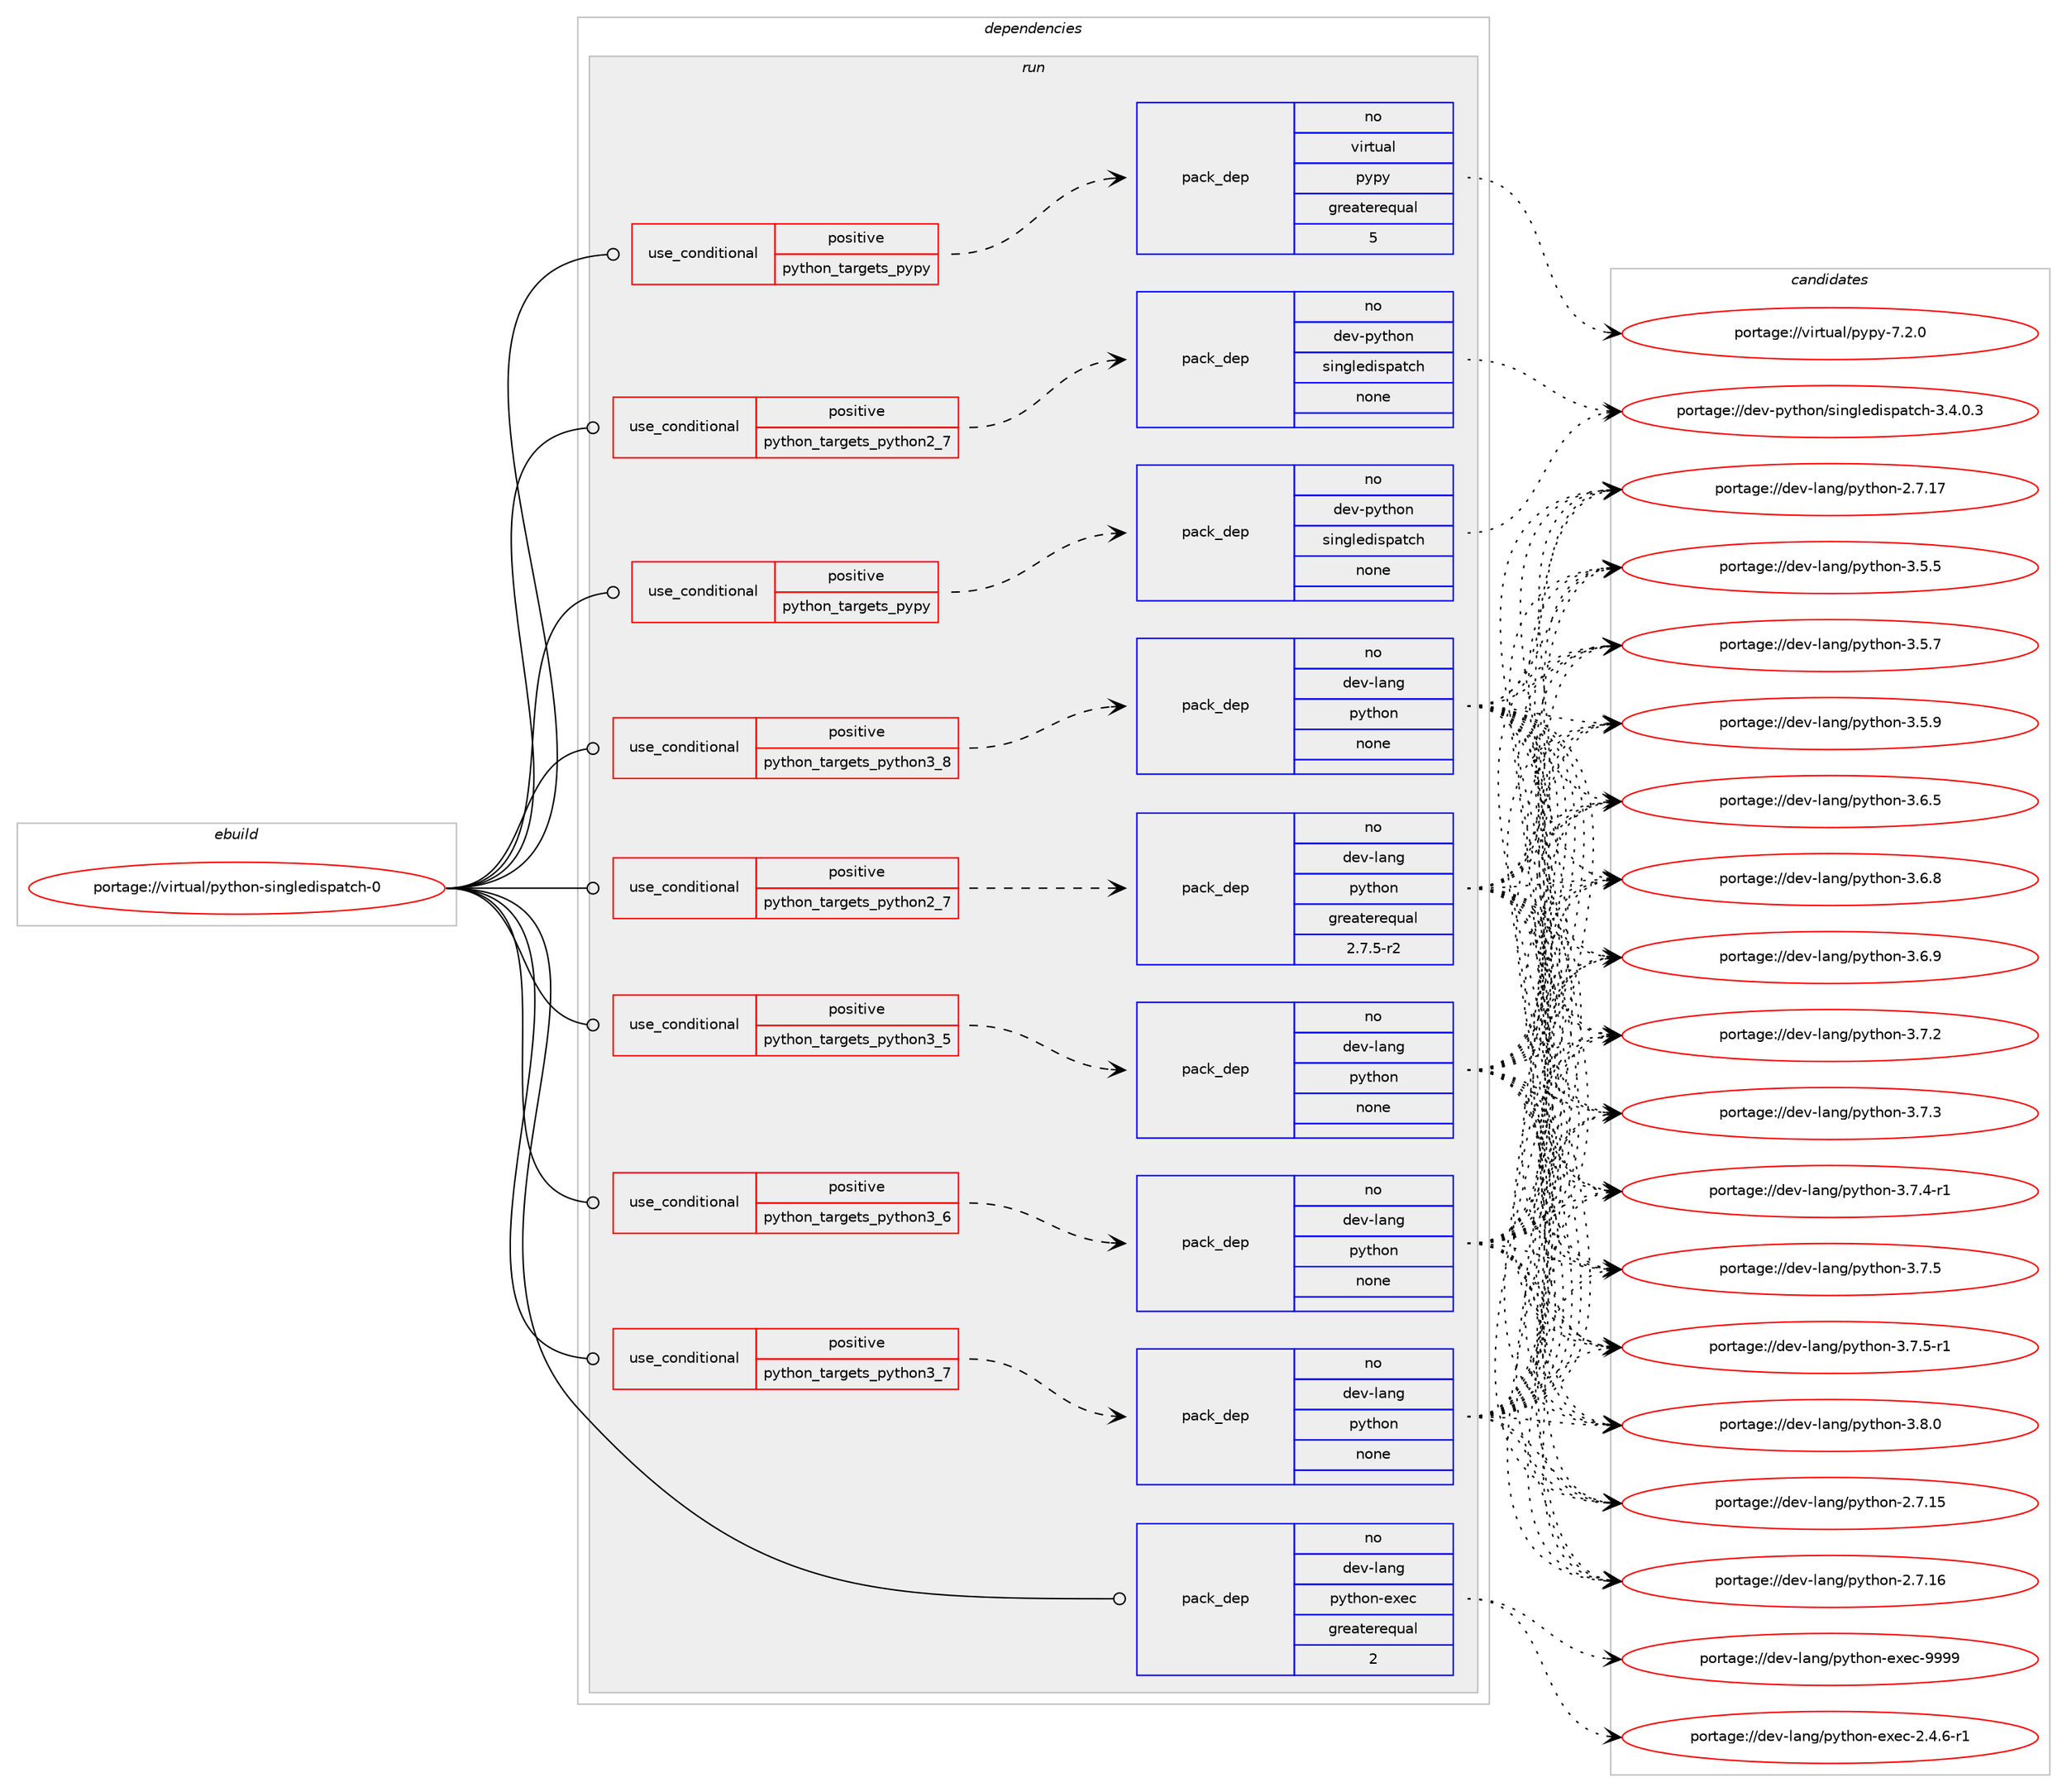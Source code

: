 digraph prolog {

# *************
# Graph options
# *************

newrank=true;
concentrate=true;
compound=true;
graph [rankdir=LR,fontname=Helvetica,fontsize=10,ranksep=1.5];#, ranksep=2.5, nodesep=0.2];
edge  [arrowhead=vee];
node  [fontname=Helvetica,fontsize=10];

# **********
# The ebuild
# **********

subgraph cluster_leftcol {
color=gray;
rank=same;
label=<<i>ebuild</i>>;
id [label="portage://virtual/python-singledispatch-0", color=red, width=4, href="../virtual/python-singledispatch-0.svg"];
}

# ****************
# The dependencies
# ****************

subgraph cluster_midcol {
color=gray;
label=<<i>dependencies</i>>;
subgraph cluster_compile {
fillcolor="#eeeeee";
style=filled;
label=<<i>compile</i>>;
}
subgraph cluster_compileandrun {
fillcolor="#eeeeee";
style=filled;
label=<<i>compile and run</i>>;
}
subgraph cluster_run {
fillcolor="#eeeeee";
style=filled;
label=<<i>run</i>>;
subgraph cond105089 {
dependency436038 [label=<<TABLE BORDER="0" CELLBORDER="1" CELLSPACING="0" CELLPADDING="4"><TR><TD ROWSPAN="3" CELLPADDING="10">use_conditional</TD></TR><TR><TD>positive</TD></TR><TR><TD>python_targets_pypy</TD></TR></TABLE>>, shape=none, color=red];
subgraph pack323275 {
dependency436039 [label=<<TABLE BORDER="0" CELLBORDER="1" CELLSPACING="0" CELLPADDING="4" WIDTH="220"><TR><TD ROWSPAN="6" CELLPADDING="30">pack_dep</TD></TR><TR><TD WIDTH="110">no</TD></TR><TR><TD>dev-python</TD></TR><TR><TD>singledispatch</TD></TR><TR><TD>none</TD></TR><TR><TD></TD></TR></TABLE>>, shape=none, color=blue];
}
dependency436038:e -> dependency436039:w [weight=20,style="dashed",arrowhead="vee"];
}
id:e -> dependency436038:w [weight=20,style="solid",arrowhead="odot"];
subgraph cond105090 {
dependency436040 [label=<<TABLE BORDER="0" CELLBORDER="1" CELLSPACING="0" CELLPADDING="4"><TR><TD ROWSPAN="3" CELLPADDING="10">use_conditional</TD></TR><TR><TD>positive</TD></TR><TR><TD>python_targets_pypy</TD></TR></TABLE>>, shape=none, color=red];
subgraph pack323276 {
dependency436041 [label=<<TABLE BORDER="0" CELLBORDER="1" CELLSPACING="0" CELLPADDING="4" WIDTH="220"><TR><TD ROWSPAN="6" CELLPADDING="30">pack_dep</TD></TR><TR><TD WIDTH="110">no</TD></TR><TR><TD>virtual</TD></TR><TR><TD>pypy</TD></TR><TR><TD>greaterequal</TD></TR><TR><TD>5</TD></TR></TABLE>>, shape=none, color=blue];
}
dependency436040:e -> dependency436041:w [weight=20,style="dashed",arrowhead="vee"];
}
id:e -> dependency436040:w [weight=20,style="solid",arrowhead="odot"];
subgraph cond105091 {
dependency436042 [label=<<TABLE BORDER="0" CELLBORDER="1" CELLSPACING="0" CELLPADDING="4"><TR><TD ROWSPAN="3" CELLPADDING="10">use_conditional</TD></TR><TR><TD>positive</TD></TR><TR><TD>python_targets_python2_7</TD></TR></TABLE>>, shape=none, color=red];
subgraph pack323277 {
dependency436043 [label=<<TABLE BORDER="0" CELLBORDER="1" CELLSPACING="0" CELLPADDING="4" WIDTH="220"><TR><TD ROWSPAN="6" CELLPADDING="30">pack_dep</TD></TR><TR><TD WIDTH="110">no</TD></TR><TR><TD>dev-lang</TD></TR><TR><TD>python</TD></TR><TR><TD>greaterequal</TD></TR><TR><TD>2.7.5-r2</TD></TR></TABLE>>, shape=none, color=blue];
}
dependency436042:e -> dependency436043:w [weight=20,style="dashed",arrowhead="vee"];
}
id:e -> dependency436042:w [weight=20,style="solid",arrowhead="odot"];
subgraph cond105092 {
dependency436044 [label=<<TABLE BORDER="0" CELLBORDER="1" CELLSPACING="0" CELLPADDING="4"><TR><TD ROWSPAN="3" CELLPADDING="10">use_conditional</TD></TR><TR><TD>positive</TD></TR><TR><TD>python_targets_python2_7</TD></TR></TABLE>>, shape=none, color=red];
subgraph pack323278 {
dependency436045 [label=<<TABLE BORDER="0" CELLBORDER="1" CELLSPACING="0" CELLPADDING="4" WIDTH="220"><TR><TD ROWSPAN="6" CELLPADDING="30">pack_dep</TD></TR><TR><TD WIDTH="110">no</TD></TR><TR><TD>dev-python</TD></TR><TR><TD>singledispatch</TD></TR><TR><TD>none</TD></TR><TR><TD></TD></TR></TABLE>>, shape=none, color=blue];
}
dependency436044:e -> dependency436045:w [weight=20,style="dashed",arrowhead="vee"];
}
id:e -> dependency436044:w [weight=20,style="solid",arrowhead="odot"];
subgraph cond105093 {
dependency436046 [label=<<TABLE BORDER="0" CELLBORDER="1" CELLSPACING="0" CELLPADDING="4"><TR><TD ROWSPAN="3" CELLPADDING="10">use_conditional</TD></TR><TR><TD>positive</TD></TR><TR><TD>python_targets_python3_5</TD></TR></TABLE>>, shape=none, color=red];
subgraph pack323279 {
dependency436047 [label=<<TABLE BORDER="0" CELLBORDER="1" CELLSPACING="0" CELLPADDING="4" WIDTH="220"><TR><TD ROWSPAN="6" CELLPADDING="30">pack_dep</TD></TR><TR><TD WIDTH="110">no</TD></TR><TR><TD>dev-lang</TD></TR><TR><TD>python</TD></TR><TR><TD>none</TD></TR><TR><TD></TD></TR></TABLE>>, shape=none, color=blue];
}
dependency436046:e -> dependency436047:w [weight=20,style="dashed",arrowhead="vee"];
}
id:e -> dependency436046:w [weight=20,style="solid",arrowhead="odot"];
subgraph cond105094 {
dependency436048 [label=<<TABLE BORDER="0" CELLBORDER="1" CELLSPACING="0" CELLPADDING="4"><TR><TD ROWSPAN="3" CELLPADDING="10">use_conditional</TD></TR><TR><TD>positive</TD></TR><TR><TD>python_targets_python3_6</TD></TR></TABLE>>, shape=none, color=red];
subgraph pack323280 {
dependency436049 [label=<<TABLE BORDER="0" CELLBORDER="1" CELLSPACING="0" CELLPADDING="4" WIDTH="220"><TR><TD ROWSPAN="6" CELLPADDING="30">pack_dep</TD></TR><TR><TD WIDTH="110">no</TD></TR><TR><TD>dev-lang</TD></TR><TR><TD>python</TD></TR><TR><TD>none</TD></TR><TR><TD></TD></TR></TABLE>>, shape=none, color=blue];
}
dependency436048:e -> dependency436049:w [weight=20,style="dashed",arrowhead="vee"];
}
id:e -> dependency436048:w [weight=20,style="solid",arrowhead="odot"];
subgraph cond105095 {
dependency436050 [label=<<TABLE BORDER="0" CELLBORDER="1" CELLSPACING="0" CELLPADDING="4"><TR><TD ROWSPAN="3" CELLPADDING="10">use_conditional</TD></TR><TR><TD>positive</TD></TR><TR><TD>python_targets_python3_7</TD></TR></TABLE>>, shape=none, color=red];
subgraph pack323281 {
dependency436051 [label=<<TABLE BORDER="0" CELLBORDER="1" CELLSPACING="0" CELLPADDING="4" WIDTH="220"><TR><TD ROWSPAN="6" CELLPADDING="30">pack_dep</TD></TR><TR><TD WIDTH="110">no</TD></TR><TR><TD>dev-lang</TD></TR><TR><TD>python</TD></TR><TR><TD>none</TD></TR><TR><TD></TD></TR></TABLE>>, shape=none, color=blue];
}
dependency436050:e -> dependency436051:w [weight=20,style="dashed",arrowhead="vee"];
}
id:e -> dependency436050:w [weight=20,style="solid",arrowhead="odot"];
subgraph cond105096 {
dependency436052 [label=<<TABLE BORDER="0" CELLBORDER="1" CELLSPACING="0" CELLPADDING="4"><TR><TD ROWSPAN="3" CELLPADDING="10">use_conditional</TD></TR><TR><TD>positive</TD></TR><TR><TD>python_targets_python3_8</TD></TR></TABLE>>, shape=none, color=red];
subgraph pack323282 {
dependency436053 [label=<<TABLE BORDER="0" CELLBORDER="1" CELLSPACING="0" CELLPADDING="4" WIDTH="220"><TR><TD ROWSPAN="6" CELLPADDING="30">pack_dep</TD></TR><TR><TD WIDTH="110">no</TD></TR><TR><TD>dev-lang</TD></TR><TR><TD>python</TD></TR><TR><TD>none</TD></TR><TR><TD></TD></TR></TABLE>>, shape=none, color=blue];
}
dependency436052:e -> dependency436053:w [weight=20,style="dashed",arrowhead="vee"];
}
id:e -> dependency436052:w [weight=20,style="solid",arrowhead="odot"];
subgraph pack323283 {
dependency436054 [label=<<TABLE BORDER="0" CELLBORDER="1" CELLSPACING="0" CELLPADDING="4" WIDTH="220"><TR><TD ROWSPAN="6" CELLPADDING="30">pack_dep</TD></TR><TR><TD WIDTH="110">no</TD></TR><TR><TD>dev-lang</TD></TR><TR><TD>python-exec</TD></TR><TR><TD>greaterequal</TD></TR><TR><TD>2</TD></TR></TABLE>>, shape=none, color=blue];
}
id:e -> dependency436054:w [weight=20,style="solid",arrowhead="odot"];
}
}

# **************
# The candidates
# **************

subgraph cluster_choices {
rank=same;
color=gray;
label=<<i>candidates</i>>;

subgraph choice323275 {
color=black;
nodesep=1;
choiceportage100101118451121211161041111104711510511010310810110010511511297116991044551465246484651 [label="portage://dev-python/singledispatch-3.4.0.3", color=red, width=4,href="../dev-python/singledispatch-3.4.0.3.svg"];
dependency436039:e -> choiceportage100101118451121211161041111104711510511010310810110010511511297116991044551465246484651:w [style=dotted,weight="100"];
}
subgraph choice323276 {
color=black;
nodesep=1;
choiceportage1181051141161179710847112121112121455546504648 [label="portage://virtual/pypy-7.2.0", color=red, width=4,href="../virtual/pypy-7.2.0.svg"];
dependency436041:e -> choiceportage1181051141161179710847112121112121455546504648:w [style=dotted,weight="100"];
}
subgraph choice323277 {
color=black;
nodesep=1;
choiceportage10010111845108971101034711212111610411111045504655464953 [label="portage://dev-lang/python-2.7.15", color=red, width=4,href="../dev-lang/python-2.7.15.svg"];
choiceportage10010111845108971101034711212111610411111045504655464954 [label="portage://dev-lang/python-2.7.16", color=red, width=4,href="../dev-lang/python-2.7.16.svg"];
choiceportage10010111845108971101034711212111610411111045504655464955 [label="portage://dev-lang/python-2.7.17", color=red, width=4,href="../dev-lang/python-2.7.17.svg"];
choiceportage100101118451089711010347112121116104111110455146534653 [label="portage://dev-lang/python-3.5.5", color=red, width=4,href="../dev-lang/python-3.5.5.svg"];
choiceportage100101118451089711010347112121116104111110455146534655 [label="portage://dev-lang/python-3.5.7", color=red, width=4,href="../dev-lang/python-3.5.7.svg"];
choiceportage100101118451089711010347112121116104111110455146534657 [label="portage://dev-lang/python-3.5.9", color=red, width=4,href="../dev-lang/python-3.5.9.svg"];
choiceportage100101118451089711010347112121116104111110455146544653 [label="portage://dev-lang/python-3.6.5", color=red, width=4,href="../dev-lang/python-3.6.5.svg"];
choiceportage100101118451089711010347112121116104111110455146544656 [label="portage://dev-lang/python-3.6.8", color=red, width=4,href="../dev-lang/python-3.6.8.svg"];
choiceportage100101118451089711010347112121116104111110455146544657 [label="portage://dev-lang/python-3.6.9", color=red, width=4,href="../dev-lang/python-3.6.9.svg"];
choiceportage100101118451089711010347112121116104111110455146554650 [label="portage://dev-lang/python-3.7.2", color=red, width=4,href="../dev-lang/python-3.7.2.svg"];
choiceportage100101118451089711010347112121116104111110455146554651 [label="portage://dev-lang/python-3.7.3", color=red, width=4,href="../dev-lang/python-3.7.3.svg"];
choiceportage1001011184510897110103471121211161041111104551465546524511449 [label="portage://dev-lang/python-3.7.4-r1", color=red, width=4,href="../dev-lang/python-3.7.4-r1.svg"];
choiceportage100101118451089711010347112121116104111110455146554653 [label="portage://dev-lang/python-3.7.5", color=red, width=4,href="../dev-lang/python-3.7.5.svg"];
choiceportage1001011184510897110103471121211161041111104551465546534511449 [label="portage://dev-lang/python-3.7.5-r1", color=red, width=4,href="../dev-lang/python-3.7.5-r1.svg"];
choiceportage100101118451089711010347112121116104111110455146564648 [label="portage://dev-lang/python-3.8.0", color=red, width=4,href="../dev-lang/python-3.8.0.svg"];
dependency436043:e -> choiceportage10010111845108971101034711212111610411111045504655464953:w [style=dotted,weight="100"];
dependency436043:e -> choiceportage10010111845108971101034711212111610411111045504655464954:w [style=dotted,weight="100"];
dependency436043:e -> choiceportage10010111845108971101034711212111610411111045504655464955:w [style=dotted,weight="100"];
dependency436043:e -> choiceportage100101118451089711010347112121116104111110455146534653:w [style=dotted,weight="100"];
dependency436043:e -> choiceportage100101118451089711010347112121116104111110455146534655:w [style=dotted,weight="100"];
dependency436043:e -> choiceportage100101118451089711010347112121116104111110455146534657:w [style=dotted,weight="100"];
dependency436043:e -> choiceportage100101118451089711010347112121116104111110455146544653:w [style=dotted,weight="100"];
dependency436043:e -> choiceportage100101118451089711010347112121116104111110455146544656:w [style=dotted,weight="100"];
dependency436043:e -> choiceportage100101118451089711010347112121116104111110455146544657:w [style=dotted,weight="100"];
dependency436043:e -> choiceportage100101118451089711010347112121116104111110455146554650:w [style=dotted,weight="100"];
dependency436043:e -> choiceportage100101118451089711010347112121116104111110455146554651:w [style=dotted,weight="100"];
dependency436043:e -> choiceportage1001011184510897110103471121211161041111104551465546524511449:w [style=dotted,weight="100"];
dependency436043:e -> choiceportage100101118451089711010347112121116104111110455146554653:w [style=dotted,weight="100"];
dependency436043:e -> choiceportage1001011184510897110103471121211161041111104551465546534511449:w [style=dotted,weight="100"];
dependency436043:e -> choiceportage100101118451089711010347112121116104111110455146564648:w [style=dotted,weight="100"];
}
subgraph choice323278 {
color=black;
nodesep=1;
choiceportage100101118451121211161041111104711510511010310810110010511511297116991044551465246484651 [label="portage://dev-python/singledispatch-3.4.0.3", color=red, width=4,href="../dev-python/singledispatch-3.4.0.3.svg"];
dependency436045:e -> choiceportage100101118451121211161041111104711510511010310810110010511511297116991044551465246484651:w [style=dotted,weight="100"];
}
subgraph choice323279 {
color=black;
nodesep=1;
choiceportage10010111845108971101034711212111610411111045504655464953 [label="portage://dev-lang/python-2.7.15", color=red, width=4,href="../dev-lang/python-2.7.15.svg"];
choiceportage10010111845108971101034711212111610411111045504655464954 [label="portage://dev-lang/python-2.7.16", color=red, width=4,href="../dev-lang/python-2.7.16.svg"];
choiceportage10010111845108971101034711212111610411111045504655464955 [label="portage://dev-lang/python-2.7.17", color=red, width=4,href="../dev-lang/python-2.7.17.svg"];
choiceportage100101118451089711010347112121116104111110455146534653 [label="portage://dev-lang/python-3.5.5", color=red, width=4,href="../dev-lang/python-3.5.5.svg"];
choiceportage100101118451089711010347112121116104111110455146534655 [label="portage://dev-lang/python-3.5.7", color=red, width=4,href="../dev-lang/python-3.5.7.svg"];
choiceportage100101118451089711010347112121116104111110455146534657 [label="portage://dev-lang/python-3.5.9", color=red, width=4,href="../dev-lang/python-3.5.9.svg"];
choiceportage100101118451089711010347112121116104111110455146544653 [label="portage://dev-lang/python-3.6.5", color=red, width=4,href="../dev-lang/python-3.6.5.svg"];
choiceportage100101118451089711010347112121116104111110455146544656 [label="portage://dev-lang/python-3.6.8", color=red, width=4,href="../dev-lang/python-3.6.8.svg"];
choiceportage100101118451089711010347112121116104111110455146544657 [label="portage://dev-lang/python-3.6.9", color=red, width=4,href="../dev-lang/python-3.6.9.svg"];
choiceportage100101118451089711010347112121116104111110455146554650 [label="portage://dev-lang/python-3.7.2", color=red, width=4,href="../dev-lang/python-3.7.2.svg"];
choiceportage100101118451089711010347112121116104111110455146554651 [label="portage://dev-lang/python-3.7.3", color=red, width=4,href="../dev-lang/python-3.7.3.svg"];
choiceportage1001011184510897110103471121211161041111104551465546524511449 [label="portage://dev-lang/python-3.7.4-r1", color=red, width=4,href="../dev-lang/python-3.7.4-r1.svg"];
choiceportage100101118451089711010347112121116104111110455146554653 [label="portage://dev-lang/python-3.7.5", color=red, width=4,href="../dev-lang/python-3.7.5.svg"];
choiceportage1001011184510897110103471121211161041111104551465546534511449 [label="portage://dev-lang/python-3.7.5-r1", color=red, width=4,href="../dev-lang/python-3.7.5-r1.svg"];
choiceportage100101118451089711010347112121116104111110455146564648 [label="portage://dev-lang/python-3.8.0", color=red, width=4,href="../dev-lang/python-3.8.0.svg"];
dependency436047:e -> choiceportage10010111845108971101034711212111610411111045504655464953:w [style=dotted,weight="100"];
dependency436047:e -> choiceportage10010111845108971101034711212111610411111045504655464954:w [style=dotted,weight="100"];
dependency436047:e -> choiceportage10010111845108971101034711212111610411111045504655464955:w [style=dotted,weight="100"];
dependency436047:e -> choiceportage100101118451089711010347112121116104111110455146534653:w [style=dotted,weight="100"];
dependency436047:e -> choiceportage100101118451089711010347112121116104111110455146534655:w [style=dotted,weight="100"];
dependency436047:e -> choiceportage100101118451089711010347112121116104111110455146534657:w [style=dotted,weight="100"];
dependency436047:e -> choiceportage100101118451089711010347112121116104111110455146544653:w [style=dotted,weight="100"];
dependency436047:e -> choiceportage100101118451089711010347112121116104111110455146544656:w [style=dotted,weight="100"];
dependency436047:e -> choiceportage100101118451089711010347112121116104111110455146544657:w [style=dotted,weight="100"];
dependency436047:e -> choiceportage100101118451089711010347112121116104111110455146554650:w [style=dotted,weight="100"];
dependency436047:e -> choiceportage100101118451089711010347112121116104111110455146554651:w [style=dotted,weight="100"];
dependency436047:e -> choiceportage1001011184510897110103471121211161041111104551465546524511449:w [style=dotted,weight="100"];
dependency436047:e -> choiceportage100101118451089711010347112121116104111110455146554653:w [style=dotted,weight="100"];
dependency436047:e -> choiceportage1001011184510897110103471121211161041111104551465546534511449:w [style=dotted,weight="100"];
dependency436047:e -> choiceportage100101118451089711010347112121116104111110455146564648:w [style=dotted,weight="100"];
}
subgraph choice323280 {
color=black;
nodesep=1;
choiceportage10010111845108971101034711212111610411111045504655464953 [label="portage://dev-lang/python-2.7.15", color=red, width=4,href="../dev-lang/python-2.7.15.svg"];
choiceportage10010111845108971101034711212111610411111045504655464954 [label="portage://dev-lang/python-2.7.16", color=red, width=4,href="../dev-lang/python-2.7.16.svg"];
choiceportage10010111845108971101034711212111610411111045504655464955 [label="portage://dev-lang/python-2.7.17", color=red, width=4,href="../dev-lang/python-2.7.17.svg"];
choiceportage100101118451089711010347112121116104111110455146534653 [label="portage://dev-lang/python-3.5.5", color=red, width=4,href="../dev-lang/python-3.5.5.svg"];
choiceportage100101118451089711010347112121116104111110455146534655 [label="portage://dev-lang/python-3.5.7", color=red, width=4,href="../dev-lang/python-3.5.7.svg"];
choiceportage100101118451089711010347112121116104111110455146534657 [label="portage://dev-lang/python-3.5.9", color=red, width=4,href="../dev-lang/python-3.5.9.svg"];
choiceportage100101118451089711010347112121116104111110455146544653 [label="portage://dev-lang/python-3.6.5", color=red, width=4,href="../dev-lang/python-3.6.5.svg"];
choiceportage100101118451089711010347112121116104111110455146544656 [label="portage://dev-lang/python-3.6.8", color=red, width=4,href="../dev-lang/python-3.6.8.svg"];
choiceportage100101118451089711010347112121116104111110455146544657 [label="portage://dev-lang/python-3.6.9", color=red, width=4,href="../dev-lang/python-3.6.9.svg"];
choiceportage100101118451089711010347112121116104111110455146554650 [label="portage://dev-lang/python-3.7.2", color=red, width=4,href="../dev-lang/python-3.7.2.svg"];
choiceportage100101118451089711010347112121116104111110455146554651 [label="portage://dev-lang/python-3.7.3", color=red, width=4,href="../dev-lang/python-3.7.3.svg"];
choiceportage1001011184510897110103471121211161041111104551465546524511449 [label="portage://dev-lang/python-3.7.4-r1", color=red, width=4,href="../dev-lang/python-3.7.4-r1.svg"];
choiceportage100101118451089711010347112121116104111110455146554653 [label="portage://dev-lang/python-3.7.5", color=red, width=4,href="../dev-lang/python-3.7.5.svg"];
choiceportage1001011184510897110103471121211161041111104551465546534511449 [label="portage://dev-lang/python-3.7.5-r1", color=red, width=4,href="../dev-lang/python-3.7.5-r1.svg"];
choiceportage100101118451089711010347112121116104111110455146564648 [label="portage://dev-lang/python-3.8.0", color=red, width=4,href="../dev-lang/python-3.8.0.svg"];
dependency436049:e -> choiceportage10010111845108971101034711212111610411111045504655464953:w [style=dotted,weight="100"];
dependency436049:e -> choiceportage10010111845108971101034711212111610411111045504655464954:w [style=dotted,weight="100"];
dependency436049:e -> choiceportage10010111845108971101034711212111610411111045504655464955:w [style=dotted,weight="100"];
dependency436049:e -> choiceportage100101118451089711010347112121116104111110455146534653:w [style=dotted,weight="100"];
dependency436049:e -> choiceportage100101118451089711010347112121116104111110455146534655:w [style=dotted,weight="100"];
dependency436049:e -> choiceportage100101118451089711010347112121116104111110455146534657:w [style=dotted,weight="100"];
dependency436049:e -> choiceportage100101118451089711010347112121116104111110455146544653:w [style=dotted,weight="100"];
dependency436049:e -> choiceportage100101118451089711010347112121116104111110455146544656:w [style=dotted,weight="100"];
dependency436049:e -> choiceportage100101118451089711010347112121116104111110455146544657:w [style=dotted,weight="100"];
dependency436049:e -> choiceportage100101118451089711010347112121116104111110455146554650:w [style=dotted,weight="100"];
dependency436049:e -> choiceportage100101118451089711010347112121116104111110455146554651:w [style=dotted,weight="100"];
dependency436049:e -> choiceportage1001011184510897110103471121211161041111104551465546524511449:w [style=dotted,weight="100"];
dependency436049:e -> choiceportage100101118451089711010347112121116104111110455146554653:w [style=dotted,weight="100"];
dependency436049:e -> choiceportage1001011184510897110103471121211161041111104551465546534511449:w [style=dotted,weight="100"];
dependency436049:e -> choiceportage100101118451089711010347112121116104111110455146564648:w [style=dotted,weight="100"];
}
subgraph choice323281 {
color=black;
nodesep=1;
choiceportage10010111845108971101034711212111610411111045504655464953 [label="portage://dev-lang/python-2.7.15", color=red, width=4,href="../dev-lang/python-2.7.15.svg"];
choiceportage10010111845108971101034711212111610411111045504655464954 [label="portage://dev-lang/python-2.7.16", color=red, width=4,href="../dev-lang/python-2.7.16.svg"];
choiceportage10010111845108971101034711212111610411111045504655464955 [label="portage://dev-lang/python-2.7.17", color=red, width=4,href="../dev-lang/python-2.7.17.svg"];
choiceportage100101118451089711010347112121116104111110455146534653 [label="portage://dev-lang/python-3.5.5", color=red, width=4,href="../dev-lang/python-3.5.5.svg"];
choiceportage100101118451089711010347112121116104111110455146534655 [label="portage://dev-lang/python-3.5.7", color=red, width=4,href="../dev-lang/python-3.5.7.svg"];
choiceportage100101118451089711010347112121116104111110455146534657 [label="portage://dev-lang/python-3.5.9", color=red, width=4,href="../dev-lang/python-3.5.9.svg"];
choiceportage100101118451089711010347112121116104111110455146544653 [label="portage://dev-lang/python-3.6.5", color=red, width=4,href="../dev-lang/python-3.6.5.svg"];
choiceportage100101118451089711010347112121116104111110455146544656 [label="portage://dev-lang/python-3.6.8", color=red, width=4,href="../dev-lang/python-3.6.8.svg"];
choiceportage100101118451089711010347112121116104111110455146544657 [label="portage://dev-lang/python-3.6.9", color=red, width=4,href="../dev-lang/python-3.6.9.svg"];
choiceportage100101118451089711010347112121116104111110455146554650 [label="portage://dev-lang/python-3.7.2", color=red, width=4,href="../dev-lang/python-3.7.2.svg"];
choiceportage100101118451089711010347112121116104111110455146554651 [label="portage://dev-lang/python-3.7.3", color=red, width=4,href="../dev-lang/python-3.7.3.svg"];
choiceportage1001011184510897110103471121211161041111104551465546524511449 [label="portage://dev-lang/python-3.7.4-r1", color=red, width=4,href="../dev-lang/python-3.7.4-r1.svg"];
choiceportage100101118451089711010347112121116104111110455146554653 [label="portage://dev-lang/python-3.7.5", color=red, width=4,href="../dev-lang/python-3.7.5.svg"];
choiceportage1001011184510897110103471121211161041111104551465546534511449 [label="portage://dev-lang/python-3.7.5-r1", color=red, width=4,href="../dev-lang/python-3.7.5-r1.svg"];
choiceportage100101118451089711010347112121116104111110455146564648 [label="portage://dev-lang/python-3.8.0", color=red, width=4,href="../dev-lang/python-3.8.0.svg"];
dependency436051:e -> choiceportage10010111845108971101034711212111610411111045504655464953:w [style=dotted,weight="100"];
dependency436051:e -> choiceportage10010111845108971101034711212111610411111045504655464954:w [style=dotted,weight="100"];
dependency436051:e -> choiceportage10010111845108971101034711212111610411111045504655464955:w [style=dotted,weight="100"];
dependency436051:e -> choiceportage100101118451089711010347112121116104111110455146534653:w [style=dotted,weight="100"];
dependency436051:e -> choiceportage100101118451089711010347112121116104111110455146534655:w [style=dotted,weight="100"];
dependency436051:e -> choiceportage100101118451089711010347112121116104111110455146534657:w [style=dotted,weight="100"];
dependency436051:e -> choiceportage100101118451089711010347112121116104111110455146544653:w [style=dotted,weight="100"];
dependency436051:e -> choiceportage100101118451089711010347112121116104111110455146544656:w [style=dotted,weight="100"];
dependency436051:e -> choiceportage100101118451089711010347112121116104111110455146544657:w [style=dotted,weight="100"];
dependency436051:e -> choiceportage100101118451089711010347112121116104111110455146554650:w [style=dotted,weight="100"];
dependency436051:e -> choiceportage100101118451089711010347112121116104111110455146554651:w [style=dotted,weight="100"];
dependency436051:e -> choiceportage1001011184510897110103471121211161041111104551465546524511449:w [style=dotted,weight="100"];
dependency436051:e -> choiceportage100101118451089711010347112121116104111110455146554653:w [style=dotted,weight="100"];
dependency436051:e -> choiceportage1001011184510897110103471121211161041111104551465546534511449:w [style=dotted,weight="100"];
dependency436051:e -> choiceportage100101118451089711010347112121116104111110455146564648:w [style=dotted,weight="100"];
}
subgraph choice323282 {
color=black;
nodesep=1;
choiceportage10010111845108971101034711212111610411111045504655464953 [label="portage://dev-lang/python-2.7.15", color=red, width=4,href="../dev-lang/python-2.7.15.svg"];
choiceportage10010111845108971101034711212111610411111045504655464954 [label="portage://dev-lang/python-2.7.16", color=red, width=4,href="../dev-lang/python-2.7.16.svg"];
choiceportage10010111845108971101034711212111610411111045504655464955 [label="portage://dev-lang/python-2.7.17", color=red, width=4,href="../dev-lang/python-2.7.17.svg"];
choiceportage100101118451089711010347112121116104111110455146534653 [label="portage://dev-lang/python-3.5.5", color=red, width=4,href="../dev-lang/python-3.5.5.svg"];
choiceportage100101118451089711010347112121116104111110455146534655 [label="portage://dev-lang/python-3.5.7", color=red, width=4,href="../dev-lang/python-3.5.7.svg"];
choiceportage100101118451089711010347112121116104111110455146534657 [label="portage://dev-lang/python-3.5.9", color=red, width=4,href="../dev-lang/python-3.5.9.svg"];
choiceportage100101118451089711010347112121116104111110455146544653 [label="portage://dev-lang/python-3.6.5", color=red, width=4,href="../dev-lang/python-3.6.5.svg"];
choiceportage100101118451089711010347112121116104111110455146544656 [label="portage://dev-lang/python-3.6.8", color=red, width=4,href="../dev-lang/python-3.6.8.svg"];
choiceportage100101118451089711010347112121116104111110455146544657 [label="portage://dev-lang/python-3.6.9", color=red, width=4,href="../dev-lang/python-3.6.9.svg"];
choiceportage100101118451089711010347112121116104111110455146554650 [label="portage://dev-lang/python-3.7.2", color=red, width=4,href="../dev-lang/python-3.7.2.svg"];
choiceportage100101118451089711010347112121116104111110455146554651 [label="portage://dev-lang/python-3.7.3", color=red, width=4,href="../dev-lang/python-3.7.3.svg"];
choiceportage1001011184510897110103471121211161041111104551465546524511449 [label="portage://dev-lang/python-3.7.4-r1", color=red, width=4,href="../dev-lang/python-3.7.4-r1.svg"];
choiceportage100101118451089711010347112121116104111110455146554653 [label="portage://dev-lang/python-3.7.5", color=red, width=4,href="../dev-lang/python-3.7.5.svg"];
choiceportage1001011184510897110103471121211161041111104551465546534511449 [label="portage://dev-lang/python-3.7.5-r1", color=red, width=4,href="../dev-lang/python-3.7.5-r1.svg"];
choiceportage100101118451089711010347112121116104111110455146564648 [label="portage://dev-lang/python-3.8.0", color=red, width=4,href="../dev-lang/python-3.8.0.svg"];
dependency436053:e -> choiceportage10010111845108971101034711212111610411111045504655464953:w [style=dotted,weight="100"];
dependency436053:e -> choiceportage10010111845108971101034711212111610411111045504655464954:w [style=dotted,weight="100"];
dependency436053:e -> choiceportage10010111845108971101034711212111610411111045504655464955:w [style=dotted,weight="100"];
dependency436053:e -> choiceportage100101118451089711010347112121116104111110455146534653:w [style=dotted,weight="100"];
dependency436053:e -> choiceportage100101118451089711010347112121116104111110455146534655:w [style=dotted,weight="100"];
dependency436053:e -> choiceportage100101118451089711010347112121116104111110455146534657:w [style=dotted,weight="100"];
dependency436053:e -> choiceportage100101118451089711010347112121116104111110455146544653:w [style=dotted,weight="100"];
dependency436053:e -> choiceportage100101118451089711010347112121116104111110455146544656:w [style=dotted,weight="100"];
dependency436053:e -> choiceportage100101118451089711010347112121116104111110455146544657:w [style=dotted,weight="100"];
dependency436053:e -> choiceportage100101118451089711010347112121116104111110455146554650:w [style=dotted,weight="100"];
dependency436053:e -> choiceportage100101118451089711010347112121116104111110455146554651:w [style=dotted,weight="100"];
dependency436053:e -> choiceportage1001011184510897110103471121211161041111104551465546524511449:w [style=dotted,weight="100"];
dependency436053:e -> choiceportage100101118451089711010347112121116104111110455146554653:w [style=dotted,weight="100"];
dependency436053:e -> choiceportage1001011184510897110103471121211161041111104551465546534511449:w [style=dotted,weight="100"];
dependency436053:e -> choiceportage100101118451089711010347112121116104111110455146564648:w [style=dotted,weight="100"];
}
subgraph choice323283 {
color=black;
nodesep=1;
choiceportage10010111845108971101034711212111610411111045101120101994550465246544511449 [label="portage://dev-lang/python-exec-2.4.6-r1", color=red, width=4,href="../dev-lang/python-exec-2.4.6-r1.svg"];
choiceportage10010111845108971101034711212111610411111045101120101994557575757 [label="portage://dev-lang/python-exec-9999", color=red, width=4,href="../dev-lang/python-exec-9999.svg"];
dependency436054:e -> choiceportage10010111845108971101034711212111610411111045101120101994550465246544511449:w [style=dotted,weight="100"];
dependency436054:e -> choiceportage10010111845108971101034711212111610411111045101120101994557575757:w [style=dotted,weight="100"];
}
}

}
